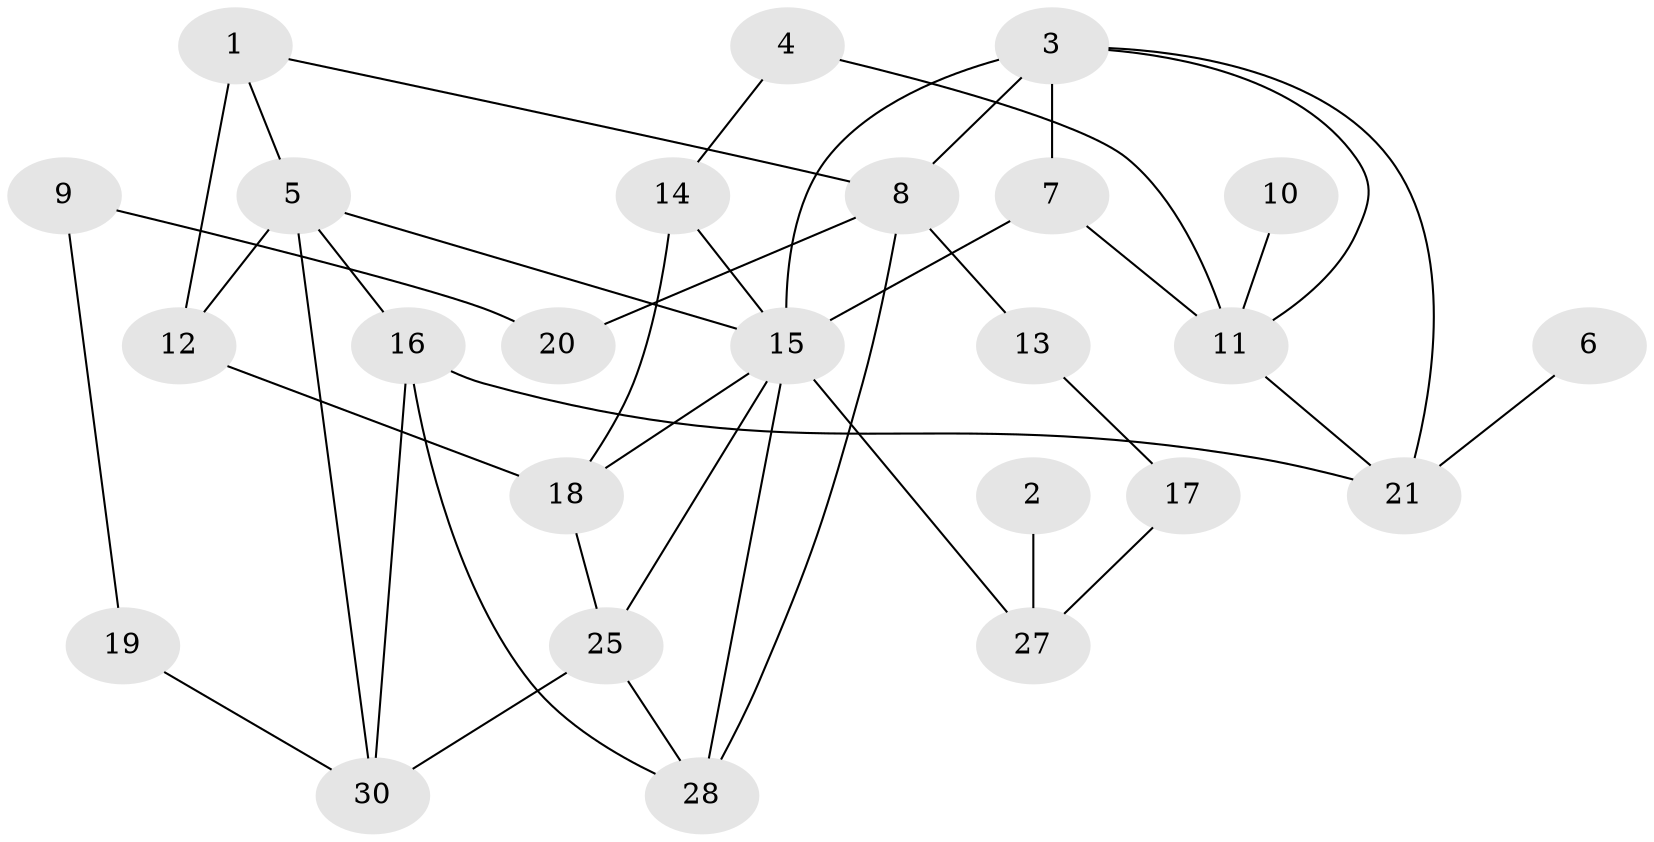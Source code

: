 // original degree distribution, {2: 0.2222222222222222, 1: 0.1746031746031746, 4: 0.14285714285714285, 3: 0.23809523809523808, 5: 0.09523809523809523, 6: 0.015873015873015872, 0: 0.1111111111111111}
// Generated by graph-tools (version 1.1) at 2025/47/03/04/25 22:47:54]
// undirected, 25 vertices, 41 edges
graph export_dot {
  node [color=gray90,style=filled];
  1;
  2;
  3;
  4;
  5;
  6;
  7;
  8;
  9;
  10;
  11;
  12;
  13;
  14;
  15;
  16;
  17;
  18;
  19;
  20;
  21;
  25;
  27;
  28;
  30;
  1 -- 5 [weight=1.0];
  1 -- 8 [weight=1.0];
  1 -- 12 [weight=2.0];
  2 -- 27 [weight=1.0];
  3 -- 7 [weight=2.0];
  3 -- 8 [weight=2.0];
  3 -- 11 [weight=1.0];
  3 -- 15 [weight=1.0];
  3 -- 21 [weight=1.0];
  4 -- 11 [weight=1.0];
  4 -- 14 [weight=1.0];
  5 -- 12 [weight=1.0];
  5 -- 15 [weight=1.0];
  5 -- 16 [weight=1.0];
  5 -- 30 [weight=1.0];
  6 -- 21 [weight=1.0];
  7 -- 11 [weight=2.0];
  7 -- 15 [weight=1.0];
  8 -- 13 [weight=2.0];
  8 -- 20 [weight=1.0];
  8 -- 28 [weight=1.0];
  9 -- 19 [weight=1.0];
  9 -- 20 [weight=1.0];
  10 -- 11 [weight=1.0];
  11 -- 21 [weight=1.0];
  12 -- 18 [weight=2.0];
  13 -- 17 [weight=1.0];
  14 -- 15 [weight=2.0];
  14 -- 18 [weight=1.0];
  15 -- 18 [weight=1.0];
  15 -- 25 [weight=1.0];
  15 -- 27 [weight=1.0];
  15 -- 28 [weight=1.0];
  16 -- 21 [weight=1.0];
  16 -- 28 [weight=1.0];
  16 -- 30 [weight=2.0];
  17 -- 27 [weight=1.0];
  18 -- 25 [weight=1.0];
  19 -- 30 [weight=1.0];
  25 -- 28 [weight=1.0];
  25 -- 30 [weight=1.0];
}
